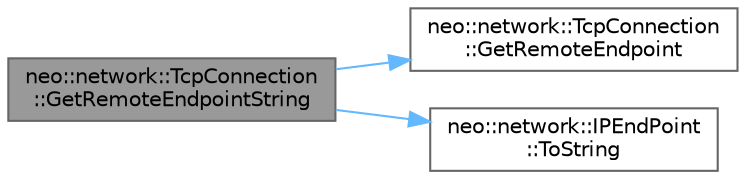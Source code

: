 digraph "neo::network::TcpConnection::GetRemoteEndpointString"
{
 // LATEX_PDF_SIZE
  bgcolor="transparent";
  edge [fontname=Helvetica,fontsize=10,labelfontname=Helvetica,labelfontsize=10];
  node [fontname=Helvetica,fontsize=10,shape=box,height=0.2,width=0.4];
  rankdir="LR";
  Node1 [id="Node000001",label="neo::network::TcpConnection\l::GetRemoteEndpointString",height=0.2,width=0.4,color="gray40", fillcolor="grey60", style="filled", fontcolor="black",tooltip="Gets a string representation of the remote endpoint."];
  Node1 -> Node2 [id="edge1_Node000001_Node000002",color="steelblue1",style="solid",tooltip=" "];
  Node2 [id="Node000002",label="neo::network::TcpConnection\l::GetRemoteEndpoint",height=0.2,width=0.4,color="grey40", fillcolor="white", style="filled",URL="$classneo_1_1network_1_1_tcp_connection.html#a85e9672c300fc6aa51ee8cf81b8af6dd",tooltip="Gets the remote endpoint."];
  Node1 -> Node3 [id="edge2_Node000001_Node000003",color="steelblue1",style="solid",tooltip=" "];
  Node3 [id="Node000003",label="neo::network::IPEndPoint\l::ToString",height=0.2,width=0.4,color="grey40", fillcolor="white", style="filled",URL="$classneo_1_1network_1_1_i_p_end_point.html#a73cb18ad85826a51d853471504256602",tooltip="Gets the IP endpoint as a string."];
}
